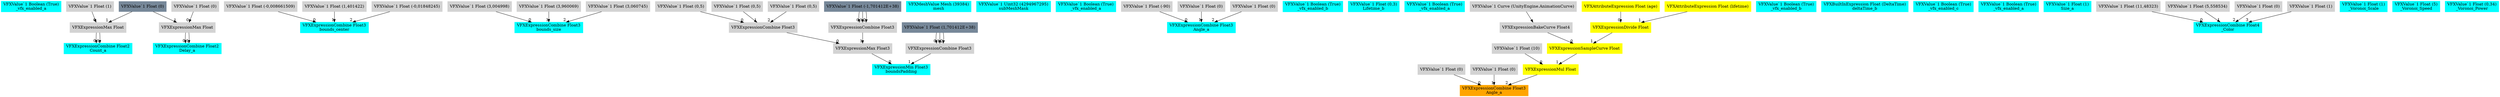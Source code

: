 digraph G {
node0 [shape="box" color="cyan" style="filled" label="VFXValue`1 Boolean (True)
_vfx_enabled_a"]
node1 [shape="box" color="cyan" style="filled" label="VFXExpressionCombine Float2
Count_a"]
node2 [shape="box" color="lightgray" style="filled" label="VFXExpressionMax Float"]
node3 [shape="box" color="lightgray" style="filled" label="VFXValue`1 Float (1)"]
node4 [shape="box" color="lightslategray" style="filled" label="VFXValue`1 Float (0)"]
node5 [shape="box" color="cyan" style="filled" label="VFXExpressionCombine Float2
Delay_a"]
node6 [shape="box" color="lightgray" style="filled" label="VFXExpressionMax Float"]
node7 [shape="box" color="lightgray" style="filled" label="VFXValue`1 Float (0)"]
node8 [shape="box" color="cyan" style="filled" label="VFXExpressionCombine Float3
bounds_center"]
node9 [shape="box" color="lightgray" style="filled" label="VFXValue`1 Float (-0,008661509)"]
node10 [shape="box" color="lightgray" style="filled" label="VFXValue`1 Float (1,401422)"]
node11 [shape="box" color="lightgray" style="filled" label="VFXValue`1 Float (-0,01848245)"]
node12 [shape="box" color="cyan" style="filled" label="VFXExpressionCombine Float3
bounds_size"]
node13 [shape="box" color="lightgray" style="filled" label="VFXValue`1 Float (3,004998)"]
node14 [shape="box" color="lightgray" style="filled" label="VFXValue`1 Float (3,960069)"]
node15 [shape="box" color="lightgray" style="filled" label="VFXValue`1 Float (3,060745)"]
node16 [shape="box" color="cyan" style="filled" label="VFXExpressionMin Float3
boundsPadding"]
node17 [shape="box" color="lightgray" style="filled" label="VFXExpressionMax Float3"]
node18 [shape="box" color="lightgray" style="filled" label="VFXExpressionCombine Float3"]
node19 [shape="box" color="lightgray" style="filled" label="VFXValue`1 Float (0,5)"]
node20 [shape="box" color="lightgray" style="filled" label="VFXValue`1 Float (0,5)"]
node21 [shape="box" color="lightgray" style="filled" label="VFXValue`1 Float (0,5)"]
node22 [shape="box" color="lightgray" style="filled" label="VFXExpressionCombine Float3"]
node23 [shape="box" color="lightslategray" style="filled" label="VFXValue`1 Float (-1,701412E+38)"]
node24 [shape="box" color="lightgray" style="filled" label="VFXExpressionCombine Float3"]
node25 [shape="box" color="lightslategray" style="filled" label="VFXValue`1 Float (1,701412E+38)"]
node26 [shape="box" color="cyan" style="filled" label="VFXMeshValue Mesh (39384)
mesh"]
node27 [shape="box" color="cyan" style="filled" label="VFXValue`1 Uint32 (4294967295)
subMeshMask"]
node28 [shape="box" color="cyan" style="filled" label="VFXValue`1 Boolean (True)
_vfx_enabled_a"]
node29 [shape="box" color="cyan" style="filled" label="VFXExpressionCombine Float3
Angle_a"]
node30 [shape="box" color="lightgray" style="filled" label="VFXValue`1 Float (-90)"]
node31 [shape="box" color="lightgray" style="filled" label="VFXValue`1 Float (0)"]
node32 [shape="box" color="lightgray" style="filled" label="VFXValue`1 Float (0)"]
node33 [shape="box" color="cyan" style="filled" label="VFXValue`1 Boolean (True)
_vfx_enabled_b"]
node34 [shape="box" color="cyan" style="filled" label="VFXValue`1 Float (0,3)
Lifetime_b"]
node35 [shape="box" color="cyan" style="filled" label="VFXValue`1 Boolean (True)
_vfx_enabled_a"]
node36 [shape="box" color="orange" style="filled" label="VFXExpressionCombine Float3
Angle_a"]
node37 [shape="box" color="lightgray" style="filled" label="VFXValue`1 Float (0)"]
node38 [shape="box" color="lightgray" style="filled" label="VFXValue`1 Float (0)"]
node39 [shape="box" color="yellow" style="filled" label="VFXExpressionMul Float"]
node40 [shape="box" color="lightgray" style="filled" label="VFXValue`1 Float (10)"]
node41 [shape="box" color="yellow" style="filled" label="VFXExpressionSampleCurve Float"]
node42 [shape="box" color="lightgray" style="filled" label="VFXExpressionBakeCurve Float4"]
node43 [shape="box" color="lightgray" style="filled" label="VFXValue`1 Curve (UnityEngine.AnimationCurve)"]
node44 [shape="box" color="yellow" style="filled" label="VFXExpressionDivide Float"]
node45 [shape="box" color="yellow" style="filled" label="VFXAttributeExpression Float (age)"]
node46 [shape="box" color="yellow" style="filled" label="VFXAttributeExpression Float (lifetime)"]
node47 [shape="box" color="cyan" style="filled" label="VFXValue`1 Boolean (True)
_vfx_enabled_b"]
node48 [shape="box" color="cyan" style="filled" label="VFXBuiltInExpression Float (DeltaTime)
deltaTime_b"]
node49 [shape="box" color="cyan" style="filled" label="VFXValue`1 Boolean (True)
_vfx_enabled_c"]
node50 [shape="box" color="cyan" style="filled" label="VFXValue`1 Boolean (True)
_vfx_enabled_a"]
node51 [shape="box" color="cyan" style="filled" label="VFXValue`1 Float (1)
Size_a"]
node52 [shape="box" color="cyan" style="filled" label="VFXExpressionCombine Float4
_Color"]
node53 [shape="box" color="lightgray" style="filled" label="VFXValue`1 Float (11,48323)"]
node54 [shape="box" color="lightgray" style="filled" label="VFXValue`1 Float (5,558534)"]
node55 [shape="box" color="lightgray" style="filled" label="VFXValue`1 Float (0)"]
node56 [shape="box" color="lightgray" style="filled" label="VFXValue`1 Float (1)"]
node57 [shape="box" color="cyan" style="filled" label="VFXValue`1 Float (1)
_Voronoi_Scale"]
node58 [shape="box" color="cyan" style="filled" label="VFXValue`1 Float (5)
_Voronoi_Speed"]
node59 [shape="box" color="cyan" style="filled" label="VFXValue`1 Float (0,34)
_Voronoi_Power"]
node2 -> node1 [headlabel="0"]
node2 -> node1 [headlabel="1"]
node3 -> node2 [headlabel="0"]
node4 -> node2 [headlabel="1"]
node6 -> node5 [headlabel="0"]
node6 -> node5 [headlabel="1"]
node7 -> node6 [headlabel="0"]
node4 -> node6 [headlabel="1"]
node9 -> node8 [headlabel="0"]
node10 -> node8 [headlabel="1"]
node11 -> node8 [headlabel="2"]
node13 -> node12 [headlabel="0"]
node14 -> node12 [headlabel="1"]
node15 -> node12 [headlabel="2"]
node17 -> node16 [headlabel="0"]
node24 -> node16 [headlabel="1"]
node18 -> node17 [headlabel="0"]
node22 -> node17 [headlabel="1"]
node19 -> node18 [headlabel="0"]
node20 -> node18 [headlabel="1"]
node21 -> node18 [headlabel="2"]
node23 -> node22 [headlabel="0"]
node23 -> node22 [headlabel="1"]
node23 -> node22 [headlabel="2"]
node25 -> node24 [headlabel="0"]
node25 -> node24 [headlabel="1"]
node25 -> node24 [headlabel="2"]
node30 -> node29 [headlabel="0"]
node31 -> node29 [headlabel="1"]
node32 -> node29 [headlabel="2"]
node37 -> node36 [headlabel="0"]
node38 -> node36 [headlabel="1"]
node39 -> node36 [headlabel="2"]
node40 -> node39 [headlabel="0"]
node41 -> node39 [headlabel="1"]
node42 -> node41 [headlabel="0"]
node44 -> node41 [headlabel="1"]
node43 -> node42 
node45 -> node44 [headlabel="0"]
node46 -> node44 [headlabel="1"]
node53 -> node52 [headlabel="0"]
node54 -> node52 [headlabel="1"]
node55 -> node52 [headlabel="2"]
node56 -> node52 [headlabel="3"]
}
